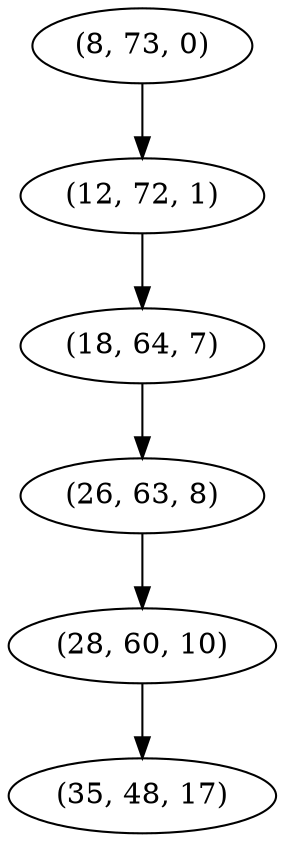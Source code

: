 digraph tree {
    "(8, 73, 0)";
    "(12, 72, 1)";
    "(18, 64, 7)";
    "(26, 63, 8)";
    "(28, 60, 10)";
    "(35, 48, 17)";
    "(8, 73, 0)" -> "(12, 72, 1)";
    "(12, 72, 1)" -> "(18, 64, 7)";
    "(18, 64, 7)" -> "(26, 63, 8)";
    "(26, 63, 8)" -> "(28, 60, 10)";
    "(28, 60, 10)" -> "(35, 48, 17)";
}
